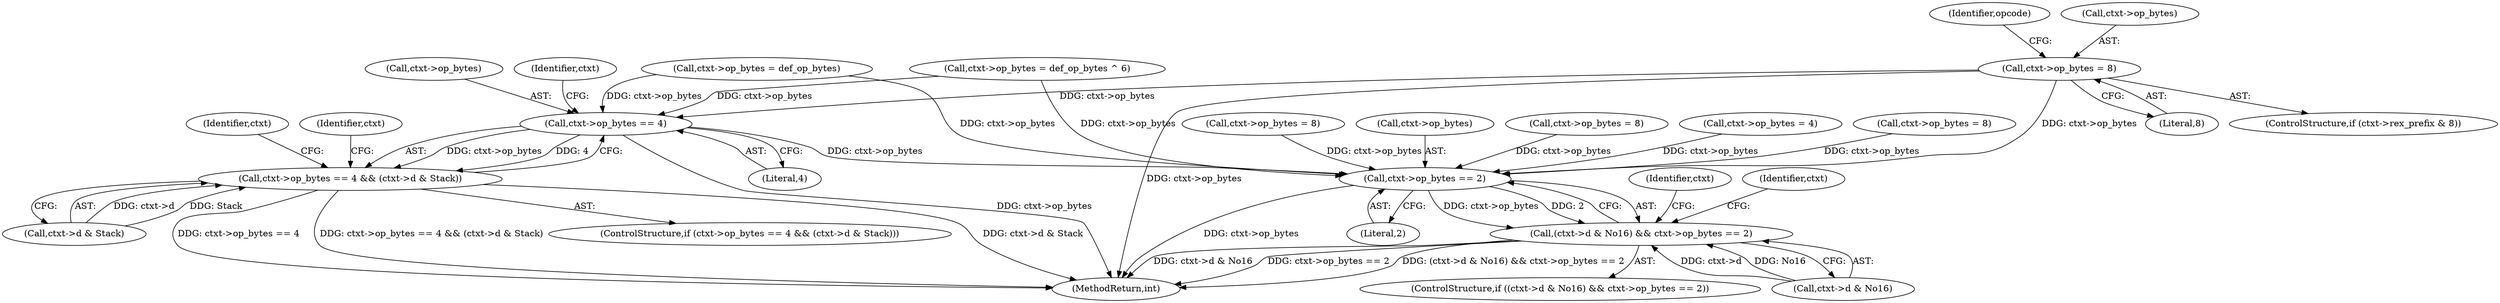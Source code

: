 digraph "0_linux_d9092f52d7e61dd1557f2db2400ddb430e85937e@pointer" {
"1000393" [label="(Call,ctxt->op_bytes = 8)"];
"1000872" [label="(Call,ctxt->op_bytes == 4)"];
"1000871" [label="(Call,ctxt->op_bytes == 4 && (ctxt->d & Stack))"];
"1000928" [label="(Call,ctxt->op_bytes == 2)"];
"1000922" [label="(Call,(ctxt->d & No16) && ctxt->op_bytes == 2)"];
"1000397" [label="(Literal,8)"];
"1001128" [label="(MethodReturn,int)"];
"1000285" [label="(Call,ctxt->op_bytes = def_op_bytes ^ 6)"];
"1000872" [label="(Call,ctxt->op_bytes == 4)"];
"1000921" [label="(ControlStructure,if ((ctxt->d & No16) && ctxt->op_bytes == 2))"];
"1000928" [label="(Call,ctxt->op_bytes == 2)"];
"1000932" [label="(Literal,2)"];
"1000894" [label="(Call,ctxt->op_bytes = 8)"];
"1000929" [label="(Call,ctxt->op_bytes)"];
"1000387" [label="(ControlStructure,if (ctxt->rex_prefix & 8))"];
"1000393" [label="(Call,ctxt->op_bytes = 8)"];
"1000910" [label="(Call,ctxt->op_bytes = 8)"];
"1000873" [label="(Call,ctxt->op_bytes)"];
"1000922" [label="(Call,(ctxt->d & No16) && ctxt->op_bytes == 2)"];
"1000879" [label="(Identifier,ctxt)"];
"1000941" [label="(Identifier,ctxt)"];
"1000923" [label="(Call,ctxt->d & No16)"];
"1000884" [label="(Identifier,ctxt)"];
"1000871" [label="(Call,ctxt->op_bytes == 4 && (ctxt->d & Stack))"];
"1000399" [label="(Identifier,opcode)"];
"1000935" [label="(Identifier,ctxt)"];
"1000260" [label="(Call,ctxt->op_bytes = def_op_bytes)"];
"1000870" [label="(ControlStructure,if (ctxt->op_bytes == 4 && (ctxt->d & Stack)))"];
"1000891" [label="(Identifier,ctxt)"];
"1000916" [label="(Call,ctxt->op_bytes = 4)"];
"1000394" [label="(Call,ctxt->op_bytes)"];
"1000877" [label="(Call,ctxt->d & Stack)"];
"1000876" [label="(Literal,4)"];
"1000882" [label="(Call,ctxt->op_bytes = 8)"];
"1000393" -> "1000387"  [label="AST: "];
"1000393" -> "1000397"  [label="CFG: "];
"1000394" -> "1000393"  [label="AST: "];
"1000397" -> "1000393"  [label="AST: "];
"1000399" -> "1000393"  [label="CFG: "];
"1000393" -> "1001128"  [label="DDG: ctxt->op_bytes"];
"1000393" -> "1000872"  [label="DDG: ctxt->op_bytes"];
"1000393" -> "1000928"  [label="DDG: ctxt->op_bytes"];
"1000872" -> "1000871"  [label="AST: "];
"1000872" -> "1000876"  [label="CFG: "];
"1000873" -> "1000872"  [label="AST: "];
"1000876" -> "1000872"  [label="AST: "];
"1000879" -> "1000872"  [label="CFG: "];
"1000871" -> "1000872"  [label="CFG: "];
"1000872" -> "1001128"  [label="DDG: ctxt->op_bytes"];
"1000872" -> "1000871"  [label="DDG: ctxt->op_bytes"];
"1000872" -> "1000871"  [label="DDG: 4"];
"1000285" -> "1000872"  [label="DDG: ctxt->op_bytes"];
"1000260" -> "1000872"  [label="DDG: ctxt->op_bytes"];
"1000872" -> "1000928"  [label="DDG: ctxt->op_bytes"];
"1000871" -> "1000870"  [label="AST: "];
"1000871" -> "1000877"  [label="CFG: "];
"1000877" -> "1000871"  [label="AST: "];
"1000884" -> "1000871"  [label="CFG: "];
"1000891" -> "1000871"  [label="CFG: "];
"1000871" -> "1001128"  [label="DDG: ctxt->op_bytes == 4"];
"1000871" -> "1001128"  [label="DDG: ctxt->op_bytes == 4 && (ctxt->d & Stack)"];
"1000871" -> "1001128"  [label="DDG: ctxt->d & Stack"];
"1000877" -> "1000871"  [label="DDG: ctxt->d"];
"1000877" -> "1000871"  [label="DDG: Stack"];
"1000928" -> "1000922"  [label="AST: "];
"1000928" -> "1000932"  [label="CFG: "];
"1000929" -> "1000928"  [label="AST: "];
"1000932" -> "1000928"  [label="AST: "];
"1000922" -> "1000928"  [label="CFG: "];
"1000928" -> "1001128"  [label="DDG: ctxt->op_bytes"];
"1000928" -> "1000922"  [label="DDG: ctxt->op_bytes"];
"1000928" -> "1000922"  [label="DDG: 2"];
"1000285" -> "1000928"  [label="DDG: ctxt->op_bytes"];
"1000882" -> "1000928"  [label="DDG: ctxt->op_bytes"];
"1000894" -> "1000928"  [label="DDG: ctxt->op_bytes"];
"1000910" -> "1000928"  [label="DDG: ctxt->op_bytes"];
"1000260" -> "1000928"  [label="DDG: ctxt->op_bytes"];
"1000916" -> "1000928"  [label="DDG: ctxt->op_bytes"];
"1000922" -> "1000921"  [label="AST: "];
"1000922" -> "1000923"  [label="CFG: "];
"1000923" -> "1000922"  [label="AST: "];
"1000935" -> "1000922"  [label="CFG: "];
"1000941" -> "1000922"  [label="CFG: "];
"1000922" -> "1001128"  [label="DDG: ctxt->d & No16"];
"1000922" -> "1001128"  [label="DDG: ctxt->op_bytes == 2"];
"1000922" -> "1001128"  [label="DDG: (ctxt->d & No16) && ctxt->op_bytes == 2"];
"1000923" -> "1000922"  [label="DDG: ctxt->d"];
"1000923" -> "1000922"  [label="DDG: No16"];
}
